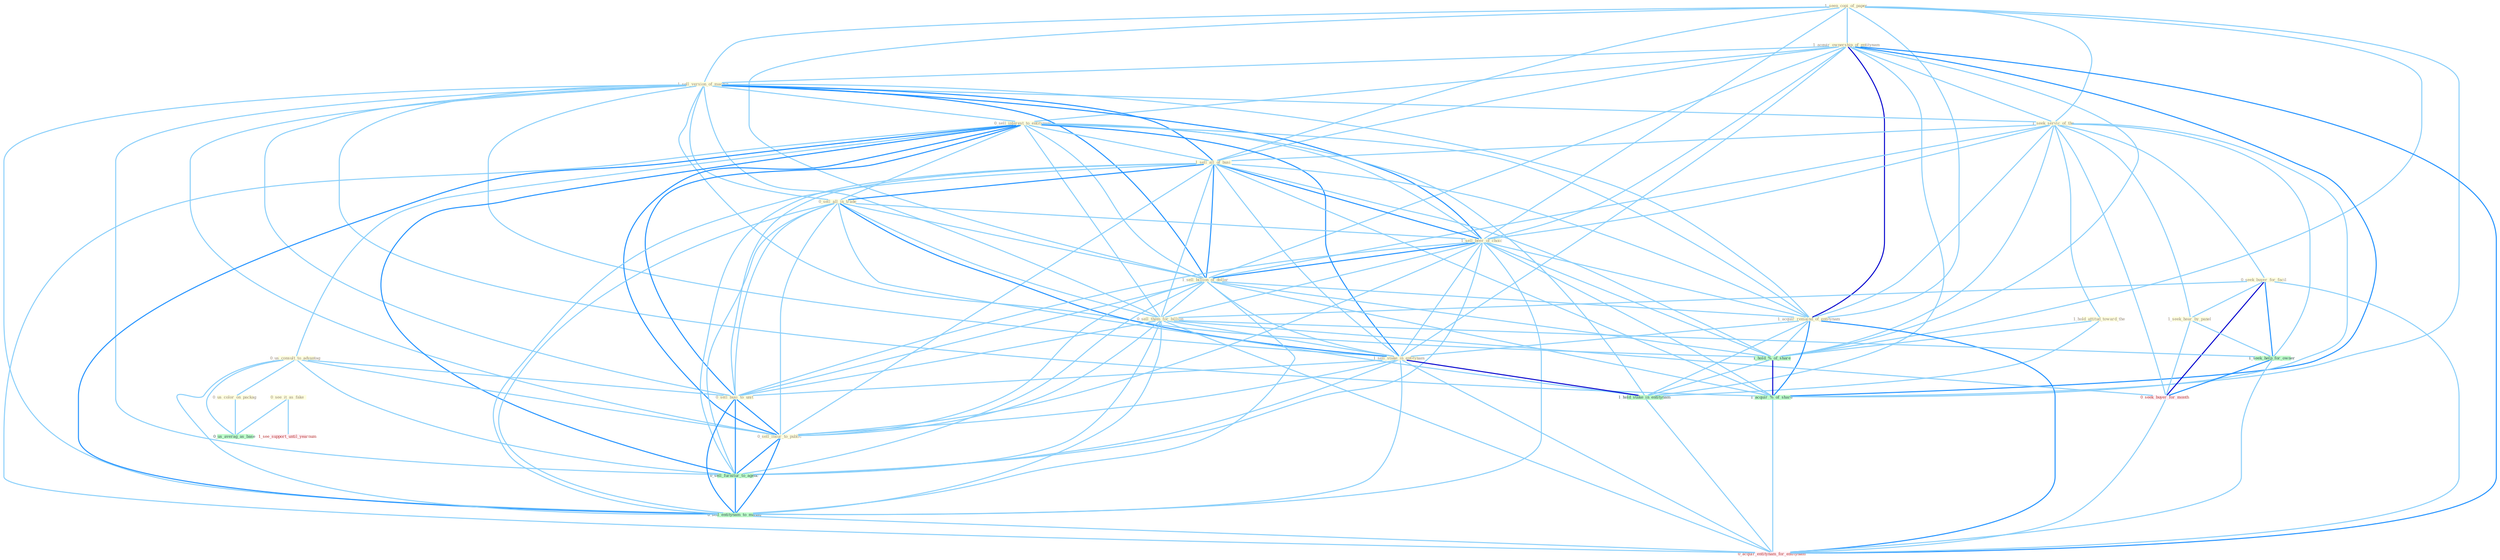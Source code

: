 Graph G{ 
    node
    [shape=polygon,style=filled,width=.5,height=.06,color="#BDFCC9",fixedsize=true,fontsize=4,
    fontcolor="#2f4f4f"];
    {node
    [color="#ffffe0", fontcolor="#8b7d6b"] "1_seen_copi_of_paper " "1_acquir_ownership_of_entitynam " "1_sell_version_of_machin " "0_sell_interest_to_entitynam " "1_seek_servic_of_the " "1_sell_all_of_busi " "0_sell_all_in_trade " "0_us_consult_to_advantag " "0_seek_buyer_for_facil " "1_sell_beer_of_choic " "0_see_it_as_fake " "1_hold_attitud_toward_the " "1_seek_hear_by_panel " "1_sell_billion_of_dollar " "1_acquir_remaind_of_entitynam " "0_sell_them_for_billion " "1_sell_stake_in_entitynam " "0_sell_busi_to_unit " "0_sell_insur_to_public " "0_us_color_on_packag "}
{node [color="#fff0f5", fontcolor="#b22222"] "0_seek_buyer_for_month " "1_see_support_until_yearnum " "0_acquir_entitynam_for_entitynam "}
edge [color="#B0E2FF"];

	"1_seen_copi_of_paper " -- "1_acquir_ownership_of_entitynam " [w="1", color="#87cefa" ];
	"1_seen_copi_of_paper " -- "1_sell_version_of_machin " [w="1", color="#87cefa" ];
	"1_seen_copi_of_paper " -- "1_seek_servic_of_the " [w="1", color="#87cefa" ];
	"1_seen_copi_of_paper " -- "1_sell_all_of_busi " [w="1", color="#87cefa" ];
	"1_seen_copi_of_paper " -- "1_sell_beer_of_choic " [w="1", color="#87cefa" ];
	"1_seen_copi_of_paper " -- "1_sell_billion_of_dollar " [w="1", color="#87cefa" ];
	"1_seen_copi_of_paper " -- "1_acquir_remaind_of_entitynam " [w="1", color="#87cefa" ];
	"1_seen_copi_of_paper " -- "1_hold_%_of_share " [w="1", color="#87cefa" ];
	"1_seen_copi_of_paper " -- "1_acquir_%_of_share " [w="1", color="#87cefa" ];
	"1_acquir_ownership_of_entitynam " -- "1_sell_version_of_machin " [w="1", color="#87cefa" ];
	"1_acquir_ownership_of_entitynam " -- "0_sell_interest_to_entitynam " [w="1", color="#87cefa" ];
	"1_acquir_ownership_of_entitynam " -- "1_seek_servic_of_the " [w="1", color="#87cefa" ];
	"1_acquir_ownership_of_entitynam " -- "1_sell_all_of_busi " [w="1", color="#87cefa" ];
	"1_acquir_ownership_of_entitynam " -- "1_sell_beer_of_choic " [w="1", color="#87cefa" ];
	"1_acquir_ownership_of_entitynam " -- "1_sell_billion_of_dollar " [w="1", color="#87cefa" ];
	"1_acquir_ownership_of_entitynam " -- "1_acquir_remaind_of_entitynam " [w="3", color="#0000cd" , len=0.6];
	"1_acquir_ownership_of_entitynam " -- "1_sell_stake_in_entitynam " [w="1", color="#87cefa" ];
	"1_acquir_ownership_of_entitynam " -- "1_hold_%_of_share " [w="1", color="#87cefa" ];
	"1_acquir_ownership_of_entitynam " -- "1_hold_stake_in_entitynam " [w="1", color="#87cefa" ];
	"1_acquir_ownership_of_entitynam " -- "1_acquir_%_of_share " [w="2", color="#1e90ff" , len=0.8];
	"1_acquir_ownership_of_entitynam " -- "0_acquir_entitynam_for_entitynam " [w="2", color="#1e90ff" , len=0.8];
	"1_sell_version_of_machin " -- "0_sell_interest_to_entitynam " [w="1", color="#87cefa" ];
	"1_sell_version_of_machin " -- "1_seek_servic_of_the " [w="1", color="#87cefa" ];
	"1_sell_version_of_machin " -- "1_sell_all_of_busi " [w="2", color="#1e90ff" , len=0.8];
	"1_sell_version_of_machin " -- "0_sell_all_in_trade " [w="1", color="#87cefa" ];
	"1_sell_version_of_machin " -- "1_sell_beer_of_choic " [w="2", color="#1e90ff" , len=0.8];
	"1_sell_version_of_machin " -- "1_sell_billion_of_dollar " [w="2", color="#1e90ff" , len=0.8];
	"1_sell_version_of_machin " -- "1_acquir_remaind_of_entitynam " [w="1", color="#87cefa" ];
	"1_sell_version_of_machin " -- "0_sell_them_for_billion " [w="1", color="#87cefa" ];
	"1_sell_version_of_machin " -- "1_sell_stake_in_entitynam " [w="1", color="#87cefa" ];
	"1_sell_version_of_machin " -- "0_sell_busi_to_unit " [w="1", color="#87cefa" ];
	"1_sell_version_of_machin " -- "0_sell_insur_to_public " [w="1", color="#87cefa" ];
	"1_sell_version_of_machin " -- "1_hold_%_of_share " [w="1", color="#87cefa" ];
	"1_sell_version_of_machin " -- "1_acquir_%_of_share " [w="1", color="#87cefa" ];
	"1_sell_version_of_machin " -- "0_sell_furnitur_to_agenc " [w="1", color="#87cefa" ];
	"1_sell_version_of_machin " -- "0_sell_entitynam_to_manag " [w="1", color="#87cefa" ];
	"0_sell_interest_to_entitynam " -- "1_sell_all_of_busi " [w="1", color="#87cefa" ];
	"0_sell_interest_to_entitynam " -- "0_sell_all_in_trade " [w="1", color="#87cefa" ];
	"0_sell_interest_to_entitynam " -- "0_us_consult_to_advantag " [w="1", color="#87cefa" ];
	"0_sell_interest_to_entitynam " -- "1_sell_beer_of_choic " [w="1", color="#87cefa" ];
	"0_sell_interest_to_entitynam " -- "1_sell_billion_of_dollar " [w="1", color="#87cefa" ];
	"0_sell_interest_to_entitynam " -- "1_acquir_remaind_of_entitynam " [w="1", color="#87cefa" ];
	"0_sell_interest_to_entitynam " -- "0_sell_them_for_billion " [w="1", color="#87cefa" ];
	"0_sell_interest_to_entitynam " -- "1_sell_stake_in_entitynam " [w="2", color="#1e90ff" , len=0.8];
	"0_sell_interest_to_entitynam " -- "0_sell_busi_to_unit " [w="2", color="#1e90ff" , len=0.8];
	"0_sell_interest_to_entitynam " -- "0_sell_insur_to_public " [w="2", color="#1e90ff" , len=0.8];
	"0_sell_interest_to_entitynam " -- "1_hold_stake_in_entitynam " [w="1", color="#87cefa" ];
	"0_sell_interest_to_entitynam " -- "0_sell_furnitur_to_agenc " [w="2", color="#1e90ff" , len=0.8];
	"0_sell_interest_to_entitynam " -- "0_sell_entitynam_to_manag " [w="2", color="#1e90ff" , len=0.8];
	"0_sell_interest_to_entitynam " -- "0_acquir_entitynam_for_entitynam " [w="1", color="#87cefa" ];
	"1_seek_servic_of_the " -- "1_sell_all_of_busi " [w="1", color="#87cefa" ];
	"1_seek_servic_of_the " -- "0_seek_buyer_for_facil " [w="1", color="#87cefa" ];
	"1_seek_servic_of_the " -- "1_sell_beer_of_choic " [w="1", color="#87cefa" ];
	"1_seek_servic_of_the " -- "1_hold_attitud_toward_the " [w="1", color="#87cefa" ];
	"1_seek_servic_of_the " -- "1_seek_hear_by_panel " [w="1", color="#87cefa" ];
	"1_seek_servic_of_the " -- "1_sell_billion_of_dollar " [w="1", color="#87cefa" ];
	"1_seek_servic_of_the " -- "1_acquir_remaind_of_entitynam " [w="1", color="#87cefa" ];
	"1_seek_servic_of_the " -- "1_hold_%_of_share " [w="1", color="#87cefa" ];
	"1_seek_servic_of_the " -- "1_seek_help_for_owner " [w="1", color="#87cefa" ];
	"1_seek_servic_of_the " -- "0_seek_buyer_for_month " [w="1", color="#87cefa" ];
	"1_seek_servic_of_the " -- "1_acquir_%_of_share " [w="1", color="#87cefa" ];
	"1_sell_all_of_busi " -- "0_sell_all_in_trade " [w="2", color="#1e90ff" , len=0.8];
	"1_sell_all_of_busi " -- "1_sell_beer_of_choic " [w="2", color="#1e90ff" , len=0.8];
	"1_sell_all_of_busi " -- "1_sell_billion_of_dollar " [w="2", color="#1e90ff" , len=0.8];
	"1_sell_all_of_busi " -- "1_acquir_remaind_of_entitynam " [w="1", color="#87cefa" ];
	"1_sell_all_of_busi " -- "0_sell_them_for_billion " [w="1", color="#87cefa" ];
	"1_sell_all_of_busi " -- "1_sell_stake_in_entitynam " [w="1", color="#87cefa" ];
	"1_sell_all_of_busi " -- "0_sell_busi_to_unit " [w="1", color="#87cefa" ];
	"1_sell_all_of_busi " -- "0_sell_insur_to_public " [w="1", color="#87cefa" ];
	"1_sell_all_of_busi " -- "1_hold_%_of_share " [w="1", color="#87cefa" ];
	"1_sell_all_of_busi " -- "1_acquir_%_of_share " [w="1", color="#87cefa" ];
	"1_sell_all_of_busi " -- "0_sell_furnitur_to_agenc " [w="1", color="#87cefa" ];
	"1_sell_all_of_busi " -- "0_sell_entitynam_to_manag " [w="1", color="#87cefa" ];
	"0_sell_all_in_trade " -- "1_sell_beer_of_choic " [w="1", color="#87cefa" ];
	"0_sell_all_in_trade " -- "1_sell_billion_of_dollar " [w="1", color="#87cefa" ];
	"0_sell_all_in_trade " -- "0_sell_them_for_billion " [w="1", color="#87cefa" ];
	"0_sell_all_in_trade " -- "1_sell_stake_in_entitynam " [w="2", color="#1e90ff" , len=0.8];
	"0_sell_all_in_trade " -- "0_sell_busi_to_unit " [w="1", color="#87cefa" ];
	"0_sell_all_in_trade " -- "0_sell_insur_to_public " [w="1", color="#87cefa" ];
	"0_sell_all_in_trade " -- "1_hold_stake_in_entitynam " [w="1", color="#87cefa" ];
	"0_sell_all_in_trade " -- "0_sell_furnitur_to_agenc " [w="1", color="#87cefa" ];
	"0_sell_all_in_trade " -- "0_sell_entitynam_to_manag " [w="1", color="#87cefa" ];
	"0_us_consult_to_advantag " -- "0_sell_busi_to_unit " [w="1", color="#87cefa" ];
	"0_us_consult_to_advantag " -- "0_sell_insur_to_public " [w="1", color="#87cefa" ];
	"0_us_consult_to_advantag " -- "0_us_color_on_packag " [w="1", color="#87cefa" ];
	"0_us_consult_to_advantag " -- "0_sell_furnitur_to_agenc " [w="1", color="#87cefa" ];
	"0_us_consult_to_advantag " -- "0_us_averag_as_base " [w="1", color="#87cefa" ];
	"0_us_consult_to_advantag " -- "0_sell_entitynam_to_manag " [w="1", color="#87cefa" ];
	"0_seek_buyer_for_facil " -- "1_seek_hear_by_panel " [w="1", color="#87cefa" ];
	"0_seek_buyer_for_facil " -- "0_sell_them_for_billion " [w="1", color="#87cefa" ];
	"0_seek_buyer_for_facil " -- "1_seek_help_for_owner " [w="2", color="#1e90ff" , len=0.8];
	"0_seek_buyer_for_facil " -- "0_seek_buyer_for_month " [w="3", color="#0000cd" , len=0.6];
	"0_seek_buyer_for_facil " -- "0_acquir_entitynam_for_entitynam " [w="1", color="#87cefa" ];
	"1_sell_beer_of_choic " -- "1_sell_billion_of_dollar " [w="2", color="#1e90ff" , len=0.8];
	"1_sell_beer_of_choic " -- "1_acquir_remaind_of_entitynam " [w="1", color="#87cefa" ];
	"1_sell_beer_of_choic " -- "0_sell_them_for_billion " [w="1", color="#87cefa" ];
	"1_sell_beer_of_choic " -- "1_sell_stake_in_entitynam " [w="1", color="#87cefa" ];
	"1_sell_beer_of_choic " -- "0_sell_busi_to_unit " [w="1", color="#87cefa" ];
	"1_sell_beer_of_choic " -- "0_sell_insur_to_public " [w="1", color="#87cefa" ];
	"1_sell_beer_of_choic " -- "1_hold_%_of_share " [w="1", color="#87cefa" ];
	"1_sell_beer_of_choic " -- "1_acquir_%_of_share " [w="1", color="#87cefa" ];
	"1_sell_beer_of_choic " -- "0_sell_furnitur_to_agenc " [w="1", color="#87cefa" ];
	"1_sell_beer_of_choic " -- "0_sell_entitynam_to_manag " [w="1", color="#87cefa" ];
	"0_see_it_as_fake " -- "1_see_support_until_yearnum " [w="1", color="#87cefa" ];
	"0_see_it_as_fake " -- "0_us_averag_as_base " [w="1", color="#87cefa" ];
	"1_hold_attitud_toward_the " -- "1_hold_%_of_share " [w="1", color="#87cefa" ];
	"1_hold_attitud_toward_the " -- "1_hold_stake_in_entitynam " [w="1", color="#87cefa" ];
	"1_seek_hear_by_panel " -- "1_seek_help_for_owner " [w="1", color="#87cefa" ];
	"1_seek_hear_by_panel " -- "0_seek_buyer_for_month " [w="1", color="#87cefa" ];
	"1_sell_billion_of_dollar " -- "1_acquir_remaind_of_entitynam " [w="1", color="#87cefa" ];
	"1_sell_billion_of_dollar " -- "0_sell_them_for_billion " [w="1", color="#87cefa" ];
	"1_sell_billion_of_dollar " -- "1_sell_stake_in_entitynam " [w="1", color="#87cefa" ];
	"1_sell_billion_of_dollar " -- "0_sell_busi_to_unit " [w="1", color="#87cefa" ];
	"1_sell_billion_of_dollar " -- "0_sell_insur_to_public " [w="1", color="#87cefa" ];
	"1_sell_billion_of_dollar " -- "1_hold_%_of_share " [w="1", color="#87cefa" ];
	"1_sell_billion_of_dollar " -- "1_acquir_%_of_share " [w="1", color="#87cefa" ];
	"1_sell_billion_of_dollar " -- "0_sell_furnitur_to_agenc " [w="1", color="#87cefa" ];
	"1_sell_billion_of_dollar " -- "0_sell_entitynam_to_manag " [w="1", color="#87cefa" ];
	"1_acquir_remaind_of_entitynam " -- "1_sell_stake_in_entitynam " [w="1", color="#87cefa" ];
	"1_acquir_remaind_of_entitynam " -- "1_hold_%_of_share " [w="1", color="#87cefa" ];
	"1_acquir_remaind_of_entitynam " -- "1_hold_stake_in_entitynam " [w="1", color="#87cefa" ];
	"1_acquir_remaind_of_entitynam " -- "1_acquir_%_of_share " [w="2", color="#1e90ff" , len=0.8];
	"1_acquir_remaind_of_entitynam " -- "0_acquir_entitynam_for_entitynam " [w="2", color="#1e90ff" , len=0.8];
	"0_sell_them_for_billion " -- "1_sell_stake_in_entitynam " [w="1", color="#87cefa" ];
	"0_sell_them_for_billion " -- "0_sell_busi_to_unit " [w="1", color="#87cefa" ];
	"0_sell_them_for_billion " -- "0_sell_insur_to_public " [w="1", color="#87cefa" ];
	"0_sell_them_for_billion " -- "1_seek_help_for_owner " [w="1", color="#87cefa" ];
	"0_sell_them_for_billion " -- "0_seek_buyer_for_month " [w="1", color="#87cefa" ];
	"0_sell_them_for_billion " -- "0_sell_furnitur_to_agenc " [w="1", color="#87cefa" ];
	"0_sell_them_for_billion " -- "0_sell_entitynam_to_manag " [w="1", color="#87cefa" ];
	"0_sell_them_for_billion " -- "0_acquir_entitynam_for_entitynam " [w="1", color="#87cefa" ];
	"1_sell_stake_in_entitynam " -- "0_sell_busi_to_unit " [w="1", color="#87cefa" ];
	"1_sell_stake_in_entitynam " -- "0_sell_insur_to_public " [w="1", color="#87cefa" ];
	"1_sell_stake_in_entitynam " -- "1_hold_stake_in_entitynam " [w="3", color="#0000cd" , len=0.6];
	"1_sell_stake_in_entitynam " -- "0_sell_furnitur_to_agenc " [w="1", color="#87cefa" ];
	"1_sell_stake_in_entitynam " -- "0_sell_entitynam_to_manag " [w="1", color="#87cefa" ];
	"1_sell_stake_in_entitynam " -- "0_acquir_entitynam_for_entitynam " [w="1", color="#87cefa" ];
	"0_sell_busi_to_unit " -- "0_sell_insur_to_public " [w="2", color="#1e90ff" , len=0.8];
	"0_sell_busi_to_unit " -- "0_sell_furnitur_to_agenc " [w="2", color="#1e90ff" , len=0.8];
	"0_sell_busi_to_unit " -- "0_sell_entitynam_to_manag " [w="2", color="#1e90ff" , len=0.8];
	"0_sell_insur_to_public " -- "0_sell_furnitur_to_agenc " [w="2", color="#1e90ff" , len=0.8];
	"0_sell_insur_to_public " -- "0_sell_entitynam_to_manag " [w="2", color="#1e90ff" , len=0.8];
	"0_us_color_on_packag " -- "0_us_averag_as_base " [w="1", color="#87cefa" ];
	"1_hold_%_of_share " -- "1_hold_stake_in_entitynam " [w="1", color="#87cefa" ];
	"1_hold_%_of_share " -- "1_acquir_%_of_share " [w="3", color="#0000cd" , len=0.6];
	"1_hold_stake_in_entitynam " -- "0_acquir_entitynam_for_entitynam " [w="1", color="#87cefa" ];
	"1_seek_help_for_owner " -- "0_seek_buyer_for_month " [w="2", color="#1e90ff" , len=0.8];
	"1_seek_help_for_owner " -- "0_acquir_entitynam_for_entitynam " [w="1", color="#87cefa" ];
	"0_seek_buyer_for_month " -- "0_acquir_entitynam_for_entitynam " [w="1", color="#87cefa" ];
	"1_acquir_%_of_share " -- "0_acquir_entitynam_for_entitynam " [w="1", color="#87cefa" ];
	"0_sell_furnitur_to_agenc " -- "0_sell_entitynam_to_manag " [w="2", color="#1e90ff" , len=0.8];
	"0_sell_entitynam_to_manag " -- "0_acquir_entitynam_for_entitynam " [w="1", color="#87cefa" ];
}